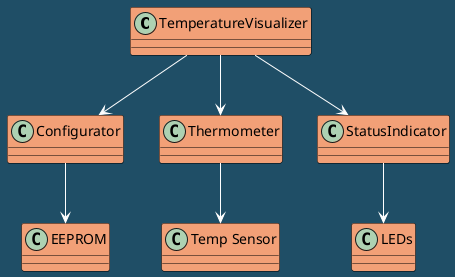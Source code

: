 @startuml
skinparam backgroundColor #1f4e66
skinparam class {
    BackgroundColor #f2a077
    BorderColor black
    ArrowColor white
}
skinparam rectangle {
    BackgroundColor #a23b0f
    BorderColor black
}

class TemperatureVisualizer

class Configurator
class Thermometer
class StatusIndicator

class EEPROM
class "Temp Sensor"
class LEDs

TemperatureVisualizer --> Configurator
TemperatureVisualizer --> Thermometer
TemperatureVisualizer --> StatusIndicator

'add label "Usage" to Arrow from TemperatureVisualizer to Configurator




Configurator --> EEPROM
Thermometer --> "Temp Sensor"
StatusIndicator --> LEDs

@enduml